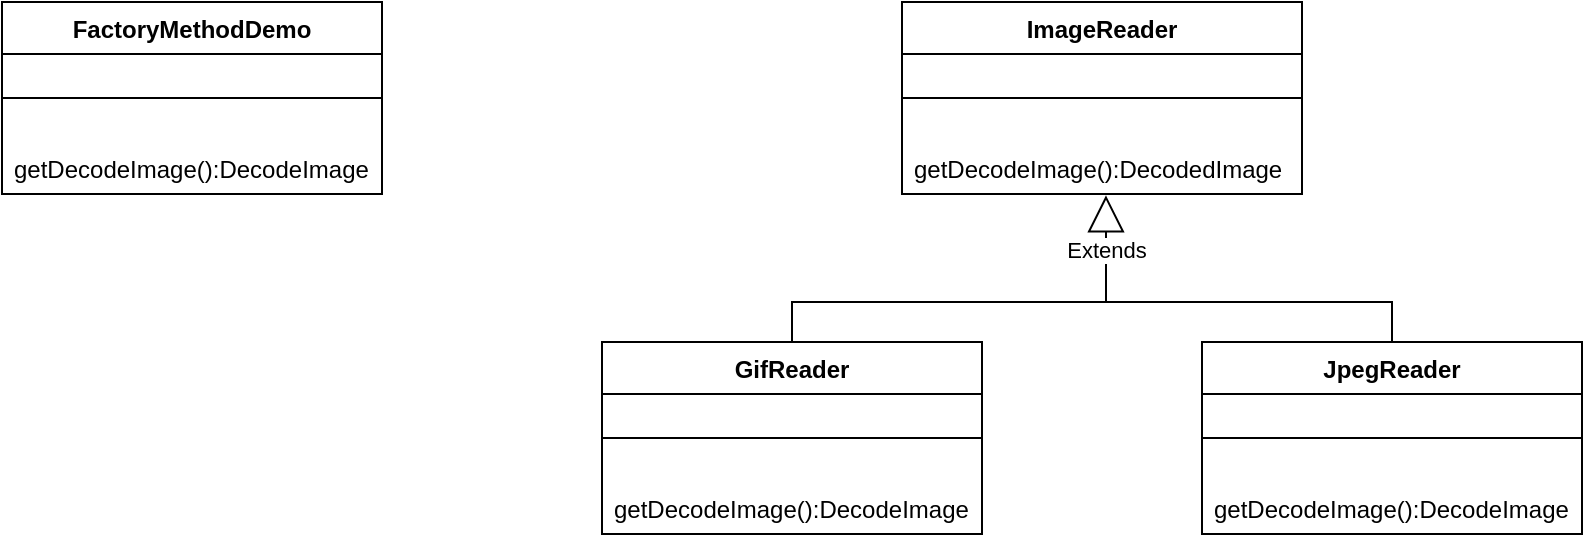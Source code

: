 <mxfile version="26.2.5">
  <diagram name="Página-1" id="0obC6HzQk4s5fYQb4NnK">
    <mxGraphModel dx="1569" dy="337" grid="1" gridSize="10" guides="1" tooltips="1" connect="1" arrows="1" fold="1" page="1" pageScale="1" pageWidth="827" pageHeight="1169" math="0" shadow="0">
      <root>
        <mxCell id="0" />
        <mxCell id="1" parent="0" />
        <mxCell id="5srwhHl6QoG7v_brOadO-1" value="&lt;div&gt;ImageReader&lt;/div&gt;" style="swimlane;fontStyle=1;align=center;verticalAlign=top;childLayout=stackLayout;horizontal=1;startSize=26;horizontalStack=0;resizeParent=1;resizeParentMax=0;resizeLast=0;collapsible=1;marginBottom=0;whiteSpace=wrap;html=1;" vertex="1" parent="1">
          <mxGeometry x="430" y="50" width="200" height="96" as="geometry" />
        </mxCell>
        <mxCell id="5srwhHl6QoG7v_brOadO-3" value="" style="line;strokeWidth=1;fillColor=none;align=left;verticalAlign=middle;spacingTop=-1;spacingLeft=3;spacingRight=3;rotatable=0;labelPosition=right;points=[];portConstraint=eastwest;strokeColor=inherit;" vertex="1" parent="5srwhHl6QoG7v_brOadO-1">
          <mxGeometry y="26" width="200" height="44" as="geometry" />
        </mxCell>
        <mxCell id="5srwhHl6QoG7v_brOadO-4" value="getDecodeImage():DecodedImage" style="text;strokeColor=none;fillColor=none;align=left;verticalAlign=top;spacingLeft=4;spacingRight=4;overflow=hidden;rotatable=0;points=[[0,0.5],[1,0.5]];portConstraint=eastwest;whiteSpace=wrap;html=1;" vertex="1" parent="5srwhHl6QoG7v_brOadO-1">
          <mxGeometry y="70" width="200" height="26" as="geometry" />
        </mxCell>
        <mxCell id="5srwhHl6QoG7v_brOadO-5" value="&lt;div&gt;JpegReader&lt;/div&gt;" style="swimlane;fontStyle=1;align=center;verticalAlign=top;childLayout=stackLayout;horizontal=1;startSize=26;horizontalStack=0;resizeParent=1;resizeParentMax=0;resizeLast=0;collapsible=1;marginBottom=0;whiteSpace=wrap;html=1;" vertex="1" parent="1">
          <mxGeometry x="580" y="220" width="190" height="96" as="geometry" />
        </mxCell>
        <mxCell id="5srwhHl6QoG7v_brOadO-6" value="" style="line;strokeWidth=1;fillColor=none;align=left;verticalAlign=middle;spacingTop=-1;spacingLeft=3;spacingRight=3;rotatable=0;labelPosition=right;points=[];portConstraint=eastwest;strokeColor=inherit;" vertex="1" parent="5srwhHl6QoG7v_brOadO-5">
          <mxGeometry y="26" width="190" height="44" as="geometry" />
        </mxCell>
        <mxCell id="5srwhHl6QoG7v_brOadO-7" value="getDecodeImage():DecodeImage" style="text;strokeColor=none;fillColor=none;align=left;verticalAlign=top;spacingLeft=4;spacingRight=4;overflow=hidden;rotatable=0;points=[[0,0.5],[1,0.5]];portConstraint=eastwest;whiteSpace=wrap;html=1;" vertex="1" parent="5srwhHl6QoG7v_brOadO-5">
          <mxGeometry y="70" width="190" height="26" as="geometry" />
        </mxCell>
        <mxCell id="5srwhHl6QoG7v_brOadO-8" value="&lt;div&gt;GifReader&lt;/div&gt;" style="swimlane;fontStyle=1;align=center;verticalAlign=top;childLayout=stackLayout;horizontal=1;startSize=26;horizontalStack=0;resizeParent=1;resizeParentMax=0;resizeLast=0;collapsible=1;marginBottom=0;whiteSpace=wrap;html=1;" vertex="1" parent="1">
          <mxGeometry x="280" y="220" width="190" height="96" as="geometry" />
        </mxCell>
        <mxCell id="5srwhHl6QoG7v_brOadO-9" value="" style="line;strokeWidth=1;fillColor=none;align=left;verticalAlign=middle;spacingTop=-1;spacingLeft=3;spacingRight=3;rotatable=0;labelPosition=right;points=[];portConstraint=eastwest;strokeColor=inherit;" vertex="1" parent="5srwhHl6QoG7v_brOadO-8">
          <mxGeometry y="26" width="190" height="44" as="geometry" />
        </mxCell>
        <mxCell id="5srwhHl6QoG7v_brOadO-10" value="getDecodeImage():DecodeImage" style="text;strokeColor=none;fillColor=none;align=left;verticalAlign=top;spacingLeft=4;spacingRight=4;overflow=hidden;rotatable=0;points=[[0,0.5],[1,0.5]];portConstraint=eastwest;whiteSpace=wrap;html=1;" vertex="1" parent="5srwhHl6QoG7v_brOadO-8">
          <mxGeometry y="70" width="190" height="26" as="geometry" />
        </mxCell>
        <mxCell id="5srwhHl6QoG7v_brOadO-11" value="Extends" style="endArrow=block;endSize=16;endFill=0;html=1;rounded=0;entryX=0.51;entryY=1.026;entryDx=0;entryDy=0;entryPerimeter=0;" edge="1" parent="1" target="5srwhHl6QoG7v_brOadO-4">
          <mxGeometry width="160" relative="1" as="geometry">
            <mxPoint x="532" y="200" as="sourcePoint" />
            <mxPoint x="620" y="220" as="targetPoint" />
          </mxGeometry>
        </mxCell>
        <mxCell id="5srwhHl6QoG7v_brOadO-12" value="" style="endArrow=none;html=1;rounded=0;exitX=0.5;exitY=0;exitDx=0;exitDy=0;" edge="1" parent="1" source="5srwhHl6QoG7v_brOadO-8">
          <mxGeometry width="50" height="50" relative="1" as="geometry">
            <mxPoint x="510" y="290" as="sourcePoint" />
            <mxPoint x="530" y="200" as="targetPoint" />
            <Array as="points">
              <mxPoint x="375" y="200" />
            </Array>
          </mxGeometry>
        </mxCell>
        <mxCell id="5srwhHl6QoG7v_brOadO-13" value="" style="endArrow=none;html=1;rounded=0;entryX=0.5;entryY=0;entryDx=0;entryDy=0;" edge="1" parent="1" target="5srwhHl6QoG7v_brOadO-5">
          <mxGeometry width="50" height="50" relative="1" as="geometry">
            <mxPoint x="530" y="200" as="sourcePoint" />
            <mxPoint x="560" y="240" as="targetPoint" />
            <Array as="points">
              <mxPoint x="675" y="200" />
            </Array>
          </mxGeometry>
        </mxCell>
        <mxCell id="5srwhHl6QoG7v_brOadO-14" value="&lt;div&gt;FactoryMethodDemo&lt;/div&gt;" style="swimlane;fontStyle=1;align=center;verticalAlign=top;childLayout=stackLayout;horizontal=1;startSize=26;horizontalStack=0;resizeParent=1;resizeParentMax=0;resizeLast=0;collapsible=1;marginBottom=0;whiteSpace=wrap;html=1;" vertex="1" parent="1">
          <mxGeometry x="-20" y="50" width="190" height="96" as="geometry" />
        </mxCell>
        <mxCell id="5srwhHl6QoG7v_brOadO-15" value="" style="line;strokeWidth=1;fillColor=none;align=left;verticalAlign=middle;spacingTop=-1;spacingLeft=3;spacingRight=3;rotatable=0;labelPosition=right;points=[];portConstraint=eastwest;strokeColor=inherit;" vertex="1" parent="5srwhHl6QoG7v_brOadO-14">
          <mxGeometry y="26" width="190" height="44" as="geometry" />
        </mxCell>
        <mxCell id="5srwhHl6QoG7v_brOadO-16" value="getDecodeImage():DecodeImage" style="text;strokeColor=none;fillColor=none;align=left;verticalAlign=top;spacingLeft=4;spacingRight=4;overflow=hidden;rotatable=0;points=[[0,0.5],[1,0.5]];portConstraint=eastwest;whiteSpace=wrap;html=1;" vertex="1" parent="5srwhHl6QoG7v_brOadO-14">
          <mxGeometry y="70" width="190" height="26" as="geometry" />
        </mxCell>
      </root>
    </mxGraphModel>
  </diagram>
</mxfile>
